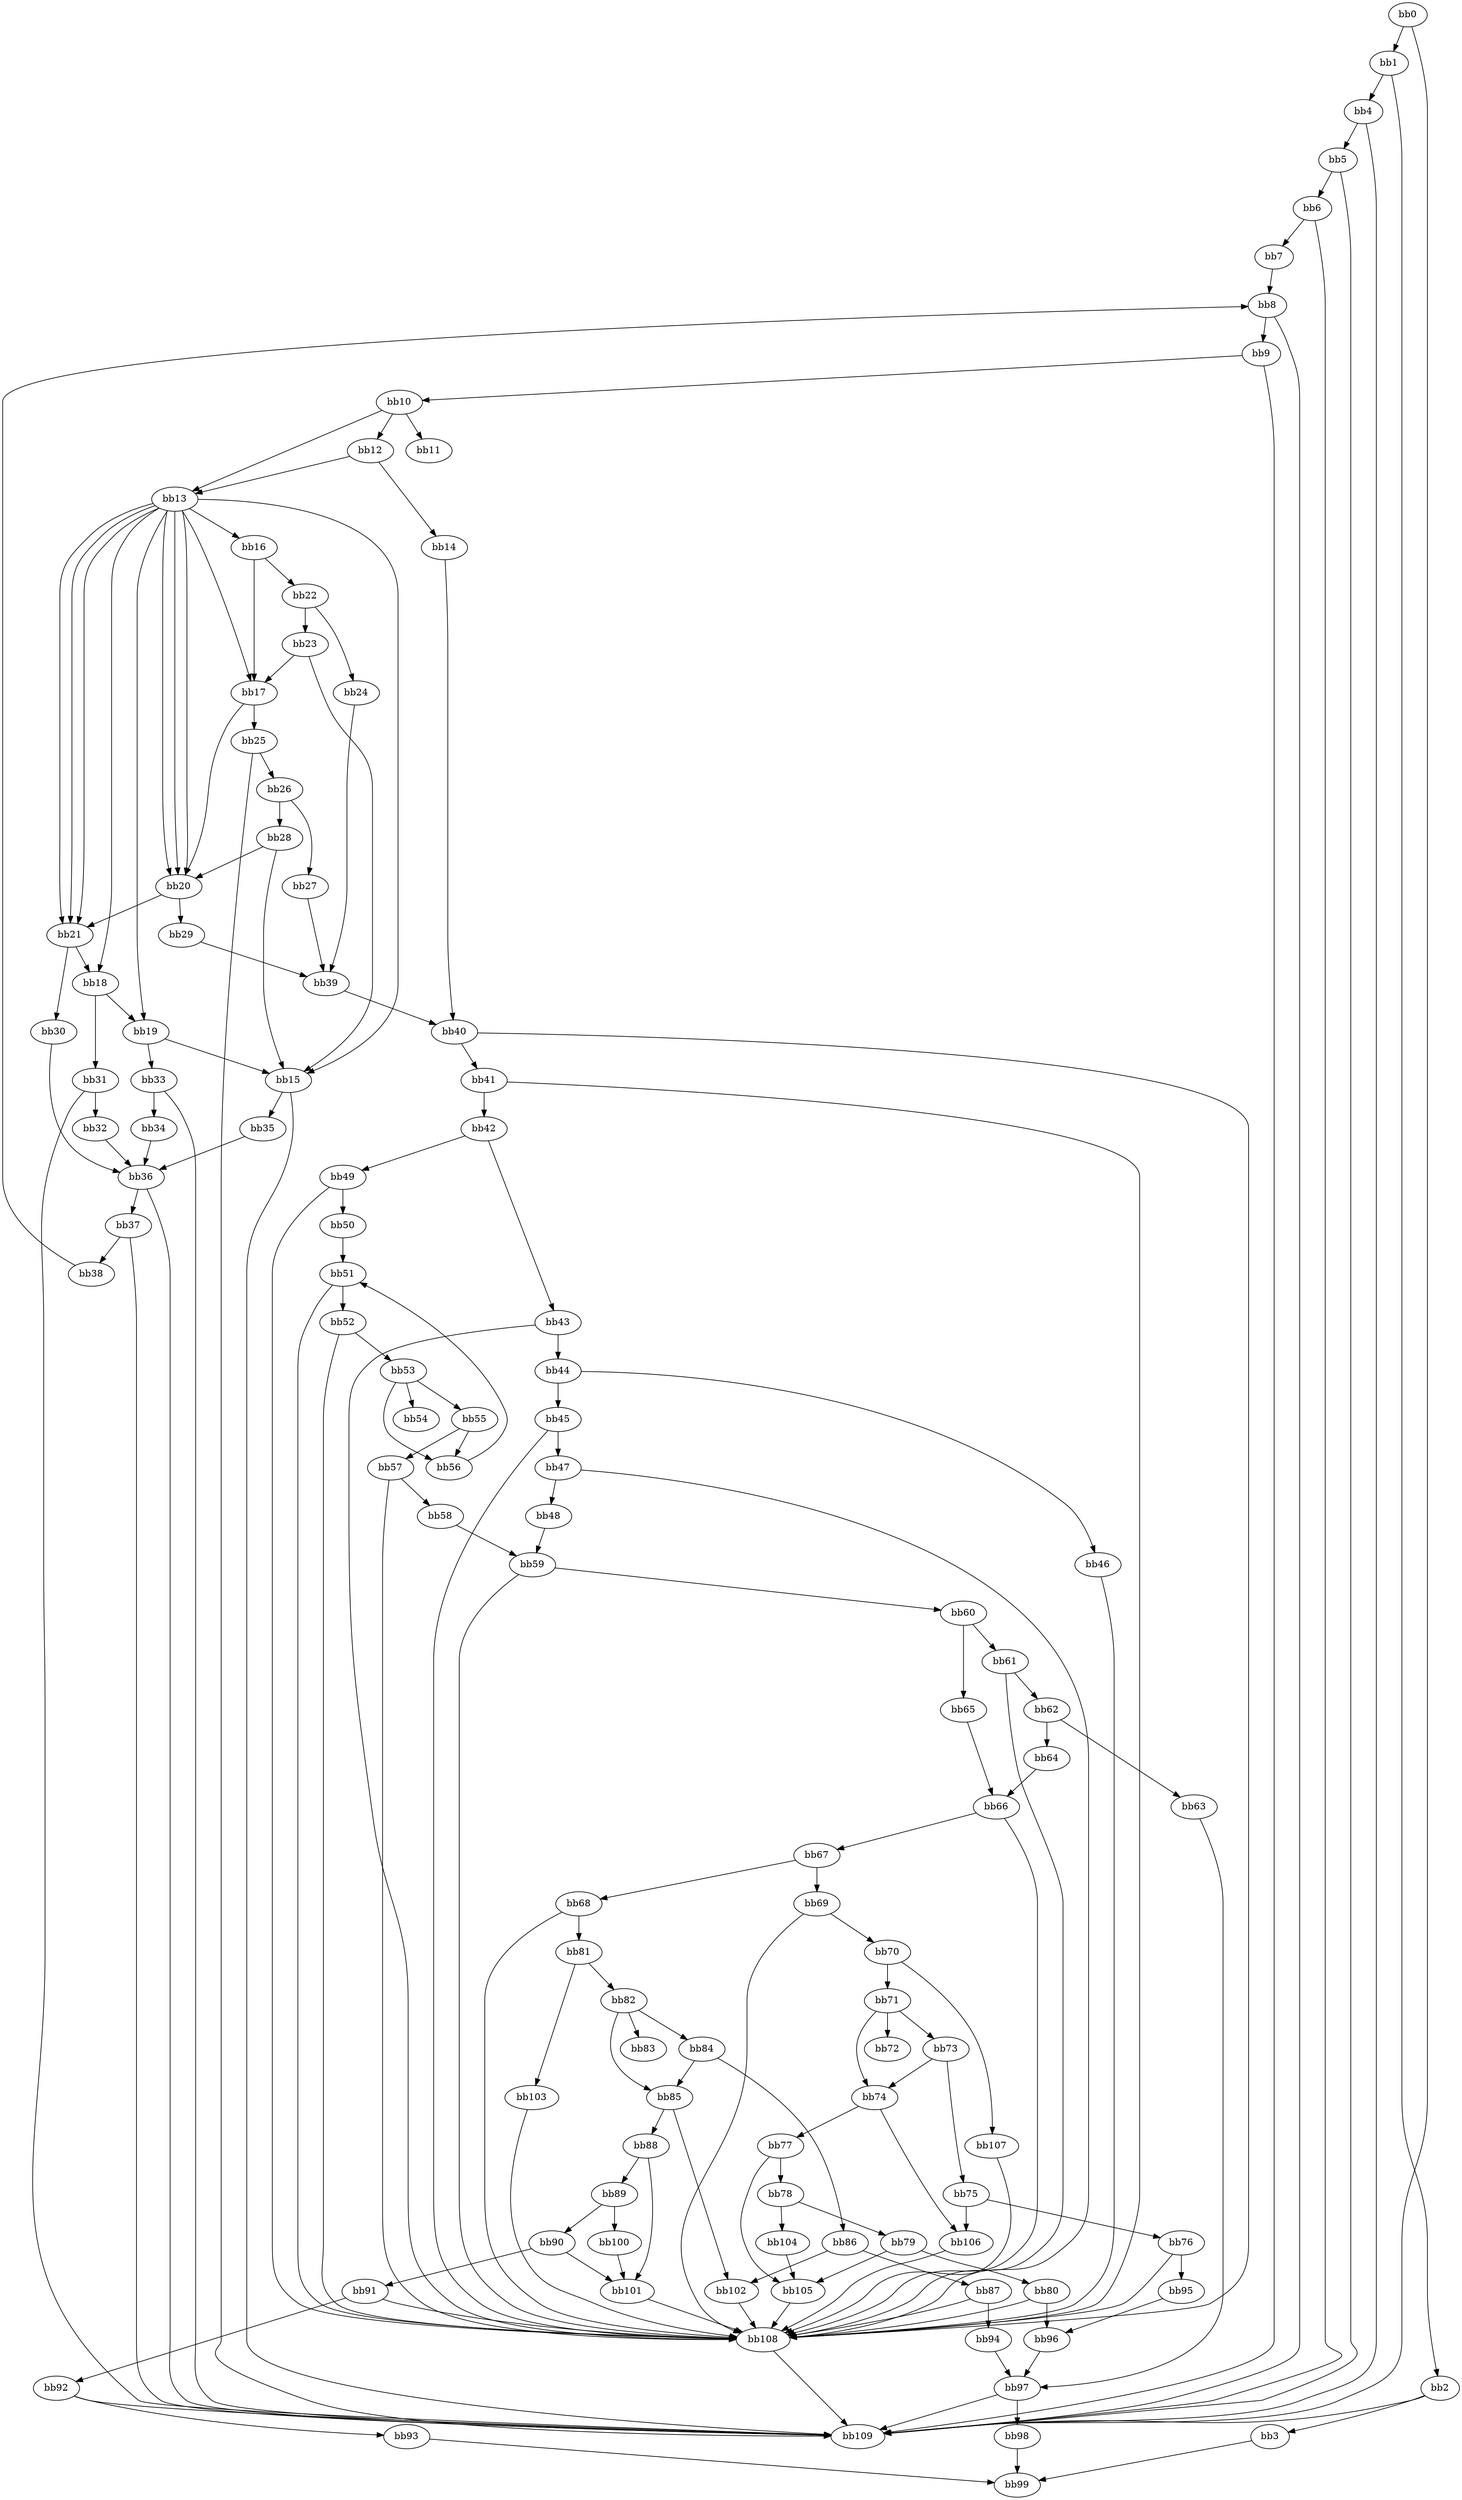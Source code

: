 digraph {
    0 [ label = "bb0\l" ]
    1 [ label = "bb1\l" ]
    2 [ label = "bb2\l" ]
    3 [ label = "bb3\l" ]
    4 [ label = "bb4\l" ]
    5 [ label = "bb5\l" ]
    6 [ label = "bb6\l" ]
    7 [ label = "bb7\l" ]
    8 [ label = "bb8\l" ]
    9 [ label = "bb9\l" ]
    10 [ label = "bb10\l" ]
    11 [ label = "bb11\l" ]
    12 [ label = "bb12\l" ]
    13 [ label = "bb13\l" ]
    14 [ label = "bb14\l" ]
    15 [ label = "bb15\l" ]
    16 [ label = "bb16\l" ]
    17 [ label = "bb17\l" ]
    18 [ label = "bb18\l" ]
    19 [ label = "bb19\l" ]
    20 [ label = "bb20\l" ]
    21 [ label = "bb21\l" ]
    22 [ label = "bb22\l" ]
    23 [ label = "bb23\l" ]
    24 [ label = "bb24\l" ]
    25 [ label = "bb25\l" ]
    26 [ label = "bb26\l" ]
    27 [ label = "bb27\l" ]
    28 [ label = "bb28\l" ]
    29 [ label = "bb29\l" ]
    30 [ label = "bb30\l" ]
    31 [ label = "bb31\l" ]
    32 [ label = "bb32\l" ]
    33 [ label = "bb33\l" ]
    34 [ label = "bb34\l" ]
    35 [ label = "bb35\l" ]
    36 [ label = "bb36\l" ]
    37 [ label = "bb37\l" ]
    38 [ label = "bb38\l" ]
    39 [ label = "bb39\l" ]
    40 [ label = "bb40\l" ]
    41 [ label = "bb41\l" ]
    42 [ label = "bb42\l" ]
    43 [ label = "bb43\l" ]
    44 [ label = "bb44\l" ]
    45 [ label = "bb45\l" ]
    46 [ label = "bb46\l" ]
    47 [ label = "bb47\l" ]
    48 [ label = "bb48\l" ]
    49 [ label = "bb49\l" ]
    50 [ label = "bb50\l" ]
    51 [ label = "bb51\l" ]
    52 [ label = "bb52\l" ]
    53 [ label = "bb53\l" ]
    54 [ label = "bb54\l" ]
    55 [ label = "bb55\l" ]
    56 [ label = "bb56\l" ]
    57 [ label = "bb57\l" ]
    58 [ label = "bb58\l" ]
    59 [ label = "bb59\l" ]
    60 [ label = "bb60\l" ]
    61 [ label = "bb61\l" ]
    62 [ label = "bb62\l" ]
    63 [ label = "bb63\l" ]
    64 [ label = "bb64\l" ]
    65 [ label = "bb65\l" ]
    66 [ label = "bb66\l" ]
    67 [ label = "bb67\l" ]
    68 [ label = "bb68\l" ]
    69 [ label = "bb69\l" ]
    70 [ label = "bb70\l" ]
    71 [ label = "bb71\l" ]
    72 [ label = "bb72\l" ]
    73 [ label = "bb73\l" ]
    74 [ label = "bb74\l" ]
    75 [ label = "bb75\l" ]
    76 [ label = "bb76\l" ]
    77 [ label = "bb77\l" ]
    78 [ label = "bb78\l" ]
    79 [ label = "bb79\l" ]
    80 [ label = "bb80\l" ]
    81 [ label = "bb81\l" ]
    82 [ label = "bb82\l" ]
    83 [ label = "bb83\l" ]
    84 [ label = "bb84\l" ]
    85 [ label = "bb85\l" ]
    86 [ label = "bb86\l" ]
    87 [ label = "bb87\l" ]
    88 [ label = "bb88\l" ]
    89 [ label = "bb89\l" ]
    90 [ label = "bb90\l" ]
    91 [ label = "bb91\l" ]
    92 [ label = "bb92\l" ]
    93 [ label = "bb93\l" ]
    94 [ label = "bb94\l" ]
    95 [ label = "bb95\l" ]
    96 [ label = "bb96\l" ]
    97 [ label = "bb97\l" ]
    98 [ label = "bb98\l" ]
    99 [ label = "bb99\l" ]
    100 [ label = "bb100\l" ]
    101 [ label = "bb101\l" ]
    102 [ label = "bb102\l" ]
    103 [ label = "bb103\l" ]
    104 [ label = "bb104\l" ]
    105 [ label = "bb105\l" ]
    106 [ label = "bb106\l" ]
    107 [ label = "bb107\l" ]
    108 [ label = "bb108\l" ]
    109 [ label = "bb109\l" ]
    0 -> 1 [ ]
    0 -> 109 [ ]
    1 -> 2 [ ]
    1 -> 4 [ ]
    2 -> 3 [ ]
    2 -> 109 [ ]
    3 -> 99 [ ]
    4 -> 5 [ ]
    4 -> 109 [ ]
    5 -> 6 [ ]
    5 -> 109 [ ]
    6 -> 7 [ ]
    6 -> 109 [ ]
    7 -> 8 [ ]
    8 -> 9 [ ]
    8 -> 109 [ ]
    9 -> 10 [ ]
    9 -> 109 [ ]
    10 -> 11 [ ]
    10 -> 12 [ ]
    10 -> 13 [ ]
    12 -> 13 [ ]
    12 -> 14 [ ]
    13 -> 15 [ ]
    13 -> 16 [ ]
    13 -> 17 [ ]
    13 -> 18 [ ]
    13 -> 19 [ ]
    13 -> 20 [ ]
    13 -> 20 [ ]
    13 -> 20 [ ]
    13 -> 21 [ ]
    13 -> 21 [ ]
    13 -> 21 [ ]
    14 -> 40 [ ]
    15 -> 35 [ ]
    15 -> 109 [ ]
    16 -> 17 [ ]
    16 -> 22 [ ]
    17 -> 20 [ ]
    17 -> 25 [ ]
    18 -> 19 [ ]
    18 -> 31 [ ]
    19 -> 15 [ ]
    19 -> 33 [ ]
    20 -> 21 [ ]
    20 -> 29 [ ]
    21 -> 18 [ ]
    21 -> 30 [ ]
    22 -> 23 [ ]
    22 -> 24 [ ]
    23 -> 15 [ ]
    23 -> 17 [ ]
    24 -> 39 [ ]
    25 -> 26 [ ]
    25 -> 109 [ ]
    26 -> 27 [ ]
    26 -> 28 [ ]
    27 -> 39 [ ]
    28 -> 15 [ ]
    28 -> 20 [ ]
    29 -> 39 [ ]
    30 -> 36 [ ]
    31 -> 32 [ ]
    31 -> 109 [ ]
    32 -> 36 [ ]
    33 -> 34 [ ]
    33 -> 109 [ ]
    34 -> 36 [ ]
    35 -> 36 [ ]
    36 -> 37 [ ]
    36 -> 109 [ ]
    37 -> 38 [ ]
    37 -> 109 [ ]
    38 -> 8 [ ]
    39 -> 40 [ ]
    40 -> 41 [ ]
    40 -> 108 [ ]
    41 -> 42 [ ]
    41 -> 108 [ ]
    42 -> 43 [ ]
    42 -> 49 [ ]
    43 -> 44 [ ]
    43 -> 108 [ ]
    44 -> 45 [ ]
    44 -> 46 [ ]
    45 -> 47 [ ]
    45 -> 108 [ ]
    46 -> 108 [ ]
    47 -> 48 [ ]
    47 -> 108 [ ]
    48 -> 59 [ ]
    49 -> 50 [ ]
    49 -> 108 [ ]
    50 -> 51 [ ]
    51 -> 52 [ ]
    51 -> 108 [ ]
    52 -> 53 [ ]
    52 -> 108 [ ]
    53 -> 54 [ ]
    53 -> 55 [ ]
    53 -> 56 [ ]
    55 -> 56 [ ]
    55 -> 57 [ ]
    56 -> 51 [ ]
    57 -> 58 [ ]
    57 -> 108 [ ]
    58 -> 59 [ ]
    59 -> 60 [ ]
    59 -> 108 [ ]
    60 -> 61 [ ]
    60 -> 65 [ ]
    61 -> 62 [ ]
    61 -> 108 [ ]
    62 -> 63 [ ]
    62 -> 64 [ ]
    63 -> 97 [ ]
    64 -> 66 [ ]
    65 -> 66 [ ]
    66 -> 67 [ ]
    66 -> 108 [ ]
    67 -> 68 [ ]
    67 -> 69 [ ]
    68 -> 81 [ ]
    68 -> 108 [ ]
    69 -> 70 [ ]
    69 -> 108 [ ]
    70 -> 71 [ ]
    70 -> 107 [ ]
    71 -> 72 [ ]
    71 -> 73 [ ]
    71 -> 74 [ ]
    73 -> 74 [ ]
    73 -> 75 [ ]
    74 -> 77 [ ]
    74 -> 106 [ ]
    75 -> 76 [ ]
    75 -> 106 [ ]
    76 -> 95 [ ]
    76 -> 108 [ ]
    77 -> 78 [ ]
    77 -> 105 [ ]
    78 -> 79 [ ]
    78 -> 104 [ ]
    79 -> 80 [ ]
    79 -> 105 [ ]
    80 -> 96 [ ]
    80 -> 108 [ ]
    81 -> 82 [ ]
    81 -> 103 [ ]
    82 -> 83 [ ]
    82 -> 84 [ ]
    82 -> 85 [ ]
    84 -> 85 [ ]
    84 -> 86 [ ]
    85 -> 88 [ ]
    85 -> 102 [ ]
    86 -> 87 [ ]
    86 -> 102 [ ]
    87 -> 94 [ ]
    87 -> 108 [ ]
    88 -> 89 [ ]
    88 -> 101 [ ]
    89 -> 90 [ ]
    89 -> 100 [ ]
    90 -> 91 [ ]
    90 -> 101 [ ]
    91 -> 92 [ ]
    91 -> 108 [ ]
    92 -> 93 [ ]
    92 -> 109 [ ]
    93 -> 99 [ ]
    94 -> 97 [ ]
    95 -> 96 [ ]
    96 -> 97 [ ]
    97 -> 98 [ ]
    97 -> 109 [ ]
    98 -> 99 [ ]
    100 -> 101 [ ]
    101 -> 108 [ ]
    102 -> 108 [ ]
    103 -> 108 [ ]
    104 -> 105 [ ]
    105 -> 108 [ ]
    106 -> 108 [ ]
    107 -> 108 [ ]
    108 -> 109 [ ]
}

